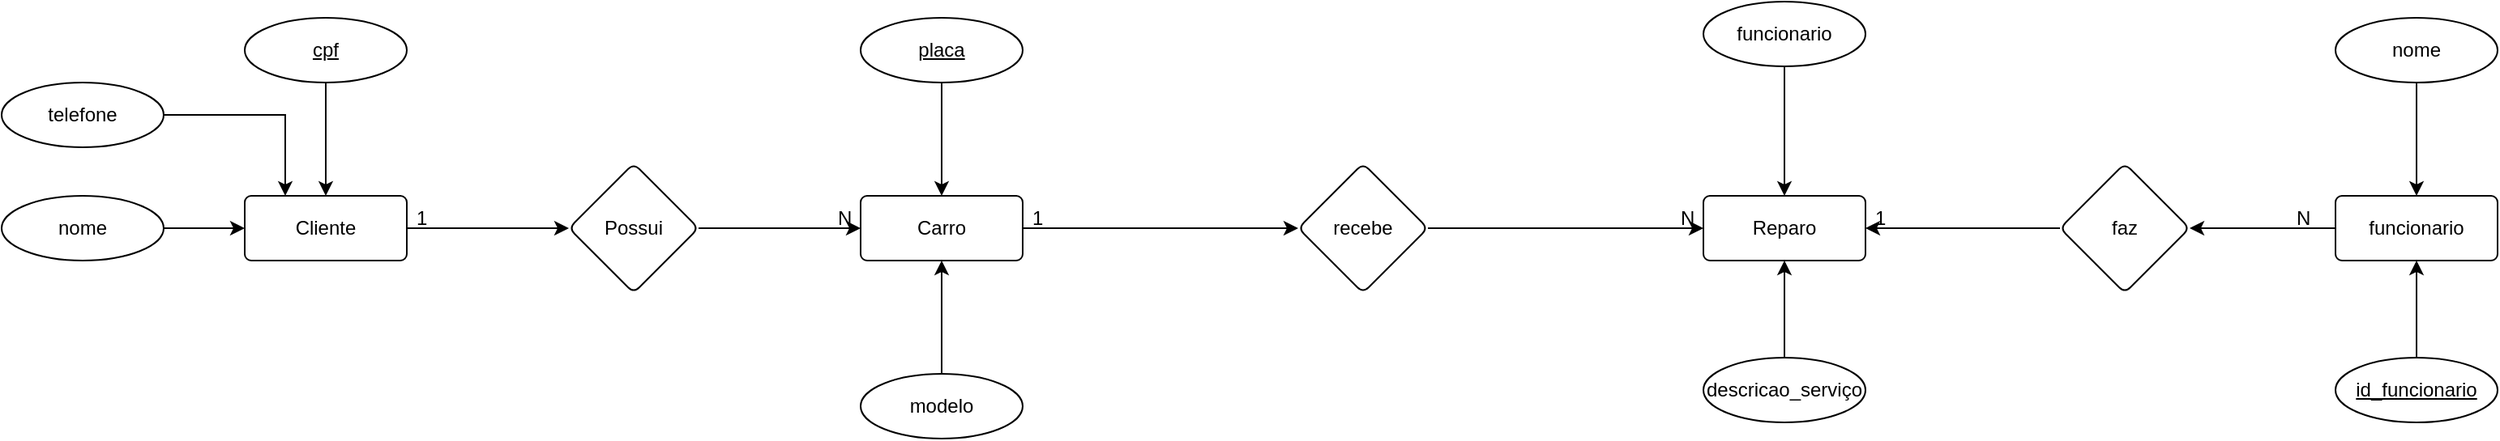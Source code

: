 <mxfile version="28.1.2">
  <diagram name="Página-1" id="-1D1eeQOtOnYP5iGt_7W">
    <mxGraphModel dx="1426" dy="841" grid="1" gridSize="10" guides="1" tooltips="1" connect="1" arrows="1" fold="1" page="1" pageScale="1" pageWidth="4681" pageHeight="3300" math="0" shadow="0">
      <root>
        <mxCell id="0" />
        <mxCell id="1" parent="0" />
        <mxCell id="Ky8Ka03l67uiZXdJzAAu-6" value="" style="edgeStyle=orthogonalEdgeStyle;rounded=0;orthogonalLoop=1;jettySize=auto;html=1;" edge="1" parent="1" source="Ky8Ka03l67uiZXdJzAAu-1" target="Ky8Ka03l67uiZXdJzAAu-5">
          <mxGeometry relative="1" as="geometry" />
        </mxCell>
        <mxCell id="Ky8Ka03l67uiZXdJzAAu-1" value="Cliente" style="rounded=1;arcSize=10;whiteSpace=wrap;html=1;align=center;" vertex="1" parent="1">
          <mxGeometry x="420" y="440" width="100" height="40" as="geometry" />
        </mxCell>
        <mxCell id="Ky8Ka03l67uiZXdJzAAu-13" value="" style="edgeStyle=orthogonalEdgeStyle;rounded=0;orthogonalLoop=1;jettySize=auto;html=1;" edge="1" parent="1" source="Ky8Ka03l67uiZXdJzAAu-2" target="Ky8Ka03l67uiZXdJzAAu-12">
          <mxGeometry relative="1" as="geometry" />
        </mxCell>
        <mxCell id="Ky8Ka03l67uiZXdJzAAu-2" value="funcionario" style="rounded=1;arcSize=10;whiteSpace=wrap;html=1;align=center;" vertex="1" parent="1">
          <mxGeometry x="1710" y="440" width="100" height="40" as="geometry" />
        </mxCell>
        <mxCell id="Ky8Ka03l67uiZXdJzAAu-19" value="" style="edgeStyle=orthogonalEdgeStyle;rounded=0;orthogonalLoop=1;jettySize=auto;html=1;" edge="1" parent="1" source="Ky8Ka03l67uiZXdJzAAu-3" target="Ky8Ka03l67uiZXdJzAAu-18">
          <mxGeometry relative="1" as="geometry" />
        </mxCell>
        <mxCell id="Ky8Ka03l67uiZXdJzAAu-3" value="Carro" style="rounded=1;arcSize=10;whiteSpace=wrap;html=1;align=center;" vertex="1" parent="1">
          <mxGeometry x="800" y="440" width="100" height="40" as="geometry" />
        </mxCell>
        <mxCell id="Ky8Ka03l67uiZXdJzAAu-7" style="edgeStyle=orthogonalEdgeStyle;rounded=0;orthogonalLoop=1;jettySize=auto;html=1;" edge="1" parent="1" source="Ky8Ka03l67uiZXdJzAAu-5" target="Ky8Ka03l67uiZXdJzAAu-3">
          <mxGeometry relative="1" as="geometry" />
        </mxCell>
        <mxCell id="Ky8Ka03l67uiZXdJzAAu-5" value="Possui" style="rhombus;whiteSpace=wrap;html=1;rounded=1;arcSize=10;" vertex="1" parent="1">
          <mxGeometry x="620" y="420" width="80" height="80" as="geometry" />
        </mxCell>
        <mxCell id="Ky8Ka03l67uiZXdJzAAu-15" style="edgeStyle=orthogonalEdgeStyle;rounded=0;orthogonalLoop=1;jettySize=auto;html=1;" edge="1" parent="1" source="Ky8Ka03l67uiZXdJzAAu-12" target="Ky8Ka03l67uiZXdJzAAu-14">
          <mxGeometry relative="1" as="geometry" />
        </mxCell>
        <mxCell id="Ky8Ka03l67uiZXdJzAAu-12" value="faz" style="rhombus;whiteSpace=wrap;html=1;rounded=1;arcSize=10;" vertex="1" parent="1">
          <mxGeometry x="1540" y="420" width="80" height="80" as="geometry" />
        </mxCell>
        <mxCell id="Ky8Ka03l67uiZXdJzAAu-14" value="Reparo" style="rounded=1;arcSize=10;whiteSpace=wrap;html=1;align=center;" vertex="1" parent="1">
          <mxGeometry x="1320" y="440" width="100" height="40" as="geometry" />
        </mxCell>
        <mxCell id="Ky8Ka03l67uiZXdJzAAu-20" style="edgeStyle=orthogonalEdgeStyle;rounded=0;orthogonalLoop=1;jettySize=auto;html=1;" edge="1" parent="1" source="Ky8Ka03l67uiZXdJzAAu-18" target="Ky8Ka03l67uiZXdJzAAu-14">
          <mxGeometry relative="1" as="geometry" />
        </mxCell>
        <mxCell id="Ky8Ka03l67uiZXdJzAAu-18" value="recebe" style="rhombus;whiteSpace=wrap;html=1;rounded=1;arcSize=10;" vertex="1" parent="1">
          <mxGeometry x="1070" y="420" width="80" height="80" as="geometry" />
        </mxCell>
        <mxCell id="Ky8Ka03l67uiZXdJzAAu-22" style="edgeStyle=orthogonalEdgeStyle;rounded=0;orthogonalLoop=1;jettySize=auto;html=1;entryX=0.5;entryY=0;entryDx=0;entryDy=0;" edge="1" parent="1" source="Ky8Ka03l67uiZXdJzAAu-21" target="Ky8Ka03l67uiZXdJzAAu-1">
          <mxGeometry relative="1" as="geometry" />
        </mxCell>
        <mxCell id="Ky8Ka03l67uiZXdJzAAu-21" value="cpf" style="ellipse;whiteSpace=wrap;html=1;align=center;fontStyle=4" vertex="1" parent="1">
          <mxGeometry x="420" y="330" width="100" height="40" as="geometry" />
        </mxCell>
        <mxCell id="Ky8Ka03l67uiZXdJzAAu-25" style="edgeStyle=orthogonalEdgeStyle;rounded=0;orthogonalLoop=1;jettySize=auto;html=1;exitX=1;exitY=0.5;exitDx=0;exitDy=0;entryX=0.25;entryY=0;entryDx=0;entryDy=0;" edge="1" parent="1" source="Ky8Ka03l67uiZXdJzAAu-23" target="Ky8Ka03l67uiZXdJzAAu-1">
          <mxGeometry relative="1" as="geometry" />
        </mxCell>
        <mxCell id="Ky8Ka03l67uiZXdJzAAu-23" value="telefone" style="ellipse;whiteSpace=wrap;html=1;align=center;" vertex="1" parent="1">
          <mxGeometry x="270" y="370" width="100" height="40" as="geometry" />
        </mxCell>
        <mxCell id="Ky8Ka03l67uiZXdJzAAu-27" style="edgeStyle=orthogonalEdgeStyle;rounded=0;orthogonalLoop=1;jettySize=auto;html=1;entryX=0;entryY=0.5;entryDx=0;entryDy=0;" edge="1" parent="1" source="Ky8Ka03l67uiZXdJzAAu-26" target="Ky8Ka03l67uiZXdJzAAu-1">
          <mxGeometry relative="1" as="geometry" />
        </mxCell>
        <mxCell id="Ky8Ka03l67uiZXdJzAAu-26" value="nome" style="ellipse;whiteSpace=wrap;html=1;align=center;" vertex="1" parent="1">
          <mxGeometry x="270" y="440" width="100" height="40" as="geometry" />
        </mxCell>
        <mxCell id="Ky8Ka03l67uiZXdJzAAu-28" value="1" style="text;strokeColor=none;fillColor=none;spacingLeft=4;spacingRight=4;overflow=hidden;rotatable=0;points=[[0,0.5],[1,0.5]];portConstraint=eastwest;fontSize=12;whiteSpace=wrap;html=1;" vertex="1" parent="1">
          <mxGeometry x="520" y="440" width="40" height="30" as="geometry" />
        </mxCell>
        <mxCell id="Ky8Ka03l67uiZXdJzAAu-29" value="N" style="text;strokeColor=none;fillColor=none;spacingLeft=4;spacingRight=4;overflow=hidden;rotatable=0;points=[[0,0.5],[1,0.5]];portConstraint=eastwest;fontSize=12;whiteSpace=wrap;html=1;" vertex="1" parent="1">
          <mxGeometry x="780" y="440" width="40" height="30" as="geometry" />
        </mxCell>
        <mxCell id="Ky8Ka03l67uiZXdJzAAu-30" value="1" style="text;strokeColor=none;fillColor=none;spacingLeft=4;spacingRight=4;overflow=hidden;rotatable=0;points=[[0,0.5],[1,0.5]];portConstraint=eastwest;fontSize=12;whiteSpace=wrap;html=1;" vertex="1" parent="1">
          <mxGeometry x="900" y="440" width="40" height="30" as="geometry" />
        </mxCell>
        <mxCell id="Ky8Ka03l67uiZXdJzAAu-31" value="N" style="text;strokeColor=none;fillColor=none;spacingLeft=4;spacingRight=4;overflow=hidden;rotatable=0;points=[[0,0.5],[1,0.5]];portConstraint=eastwest;fontSize=12;whiteSpace=wrap;html=1;" vertex="1" parent="1">
          <mxGeometry x="1300" y="440" width="40" height="30" as="geometry" />
        </mxCell>
        <mxCell id="Ky8Ka03l67uiZXdJzAAu-33" value="1" style="text;strokeColor=none;fillColor=none;spacingLeft=4;spacingRight=4;overflow=hidden;rotatable=0;points=[[0,0.5],[1,0.5]];portConstraint=eastwest;fontSize=12;whiteSpace=wrap;html=1;" vertex="1" parent="1">
          <mxGeometry x="1420" y="440" width="40" height="30" as="geometry" />
        </mxCell>
        <mxCell id="Ky8Ka03l67uiZXdJzAAu-34" value="N" style="text;strokeColor=none;fillColor=none;spacingLeft=4;spacingRight=4;overflow=hidden;rotatable=0;points=[[0,0.5],[1,0.5]];portConstraint=eastwest;fontSize=12;whiteSpace=wrap;html=1;" vertex="1" parent="1">
          <mxGeometry x="1680" y="440" width="40" height="30" as="geometry" />
        </mxCell>
        <mxCell id="Ky8Ka03l67uiZXdJzAAu-36" style="edgeStyle=orthogonalEdgeStyle;rounded=0;orthogonalLoop=1;jettySize=auto;html=1;" edge="1" parent="1" source="Ky8Ka03l67uiZXdJzAAu-35" target="Ky8Ka03l67uiZXdJzAAu-3">
          <mxGeometry relative="1" as="geometry" />
        </mxCell>
        <mxCell id="Ky8Ka03l67uiZXdJzAAu-35" value="placa" style="ellipse;whiteSpace=wrap;html=1;align=center;fontStyle=4" vertex="1" parent="1">
          <mxGeometry x="800" y="330" width="100" height="40" as="geometry" />
        </mxCell>
        <mxCell id="Ky8Ka03l67uiZXdJzAAu-38" style="edgeStyle=orthogonalEdgeStyle;rounded=0;orthogonalLoop=1;jettySize=auto;html=1;entryX=0.5;entryY=1;entryDx=0;entryDy=0;" edge="1" parent="1" source="Ky8Ka03l67uiZXdJzAAu-37" target="Ky8Ka03l67uiZXdJzAAu-3">
          <mxGeometry relative="1" as="geometry" />
        </mxCell>
        <mxCell id="Ky8Ka03l67uiZXdJzAAu-37" value="modelo" style="ellipse;whiteSpace=wrap;html=1;align=center;" vertex="1" parent="1">
          <mxGeometry x="800" y="550" width="100" height="40" as="geometry" />
        </mxCell>
        <mxCell id="Ky8Ka03l67uiZXdJzAAu-40" style="edgeStyle=orthogonalEdgeStyle;rounded=0;orthogonalLoop=1;jettySize=auto;html=1;entryX=0.5;entryY=1;entryDx=0;entryDy=0;" edge="1" parent="1" source="Ky8Ka03l67uiZXdJzAAu-39" target="Ky8Ka03l67uiZXdJzAAu-14">
          <mxGeometry relative="1" as="geometry" />
        </mxCell>
        <mxCell id="Ky8Ka03l67uiZXdJzAAu-39" value="descricao_serviço" style="ellipse;whiteSpace=wrap;html=1;align=center;" vertex="1" parent="1">
          <mxGeometry x="1320" y="540" width="100" height="40" as="geometry" />
        </mxCell>
        <mxCell id="Ky8Ka03l67uiZXdJzAAu-42" style="edgeStyle=orthogonalEdgeStyle;rounded=0;orthogonalLoop=1;jettySize=auto;html=1;entryX=0.5;entryY=0;entryDx=0;entryDy=0;" edge="1" parent="1" source="Ky8Ka03l67uiZXdJzAAu-41" target="Ky8Ka03l67uiZXdJzAAu-14">
          <mxGeometry relative="1" as="geometry" />
        </mxCell>
        <mxCell id="Ky8Ka03l67uiZXdJzAAu-41" value="funcionario" style="ellipse;whiteSpace=wrap;html=1;align=center;" vertex="1" parent="1">
          <mxGeometry x="1320" y="320" width="100" height="40" as="geometry" />
        </mxCell>
        <mxCell id="Ky8Ka03l67uiZXdJzAAu-44" style="edgeStyle=orthogonalEdgeStyle;rounded=0;orthogonalLoop=1;jettySize=auto;html=1;entryX=0.5;entryY=0;entryDx=0;entryDy=0;" edge="1" parent="1" source="Ky8Ka03l67uiZXdJzAAu-43" target="Ky8Ka03l67uiZXdJzAAu-2">
          <mxGeometry relative="1" as="geometry" />
        </mxCell>
        <mxCell id="Ky8Ka03l67uiZXdJzAAu-43" value="nome" style="ellipse;whiteSpace=wrap;html=1;align=center;" vertex="1" parent="1">
          <mxGeometry x="1710" y="330" width="100" height="40" as="geometry" />
        </mxCell>
        <mxCell id="Ky8Ka03l67uiZXdJzAAu-46" style="edgeStyle=orthogonalEdgeStyle;rounded=0;orthogonalLoop=1;jettySize=auto;html=1;entryX=0.5;entryY=1;entryDx=0;entryDy=0;" edge="1" parent="1" source="Ky8Ka03l67uiZXdJzAAu-45" target="Ky8Ka03l67uiZXdJzAAu-2">
          <mxGeometry relative="1" as="geometry" />
        </mxCell>
        <mxCell id="Ky8Ka03l67uiZXdJzAAu-45" value="id_funcionario" style="ellipse;whiteSpace=wrap;html=1;align=center;fontStyle=4" vertex="1" parent="1">
          <mxGeometry x="1710" y="540" width="100" height="40" as="geometry" />
        </mxCell>
      </root>
    </mxGraphModel>
  </diagram>
</mxfile>
